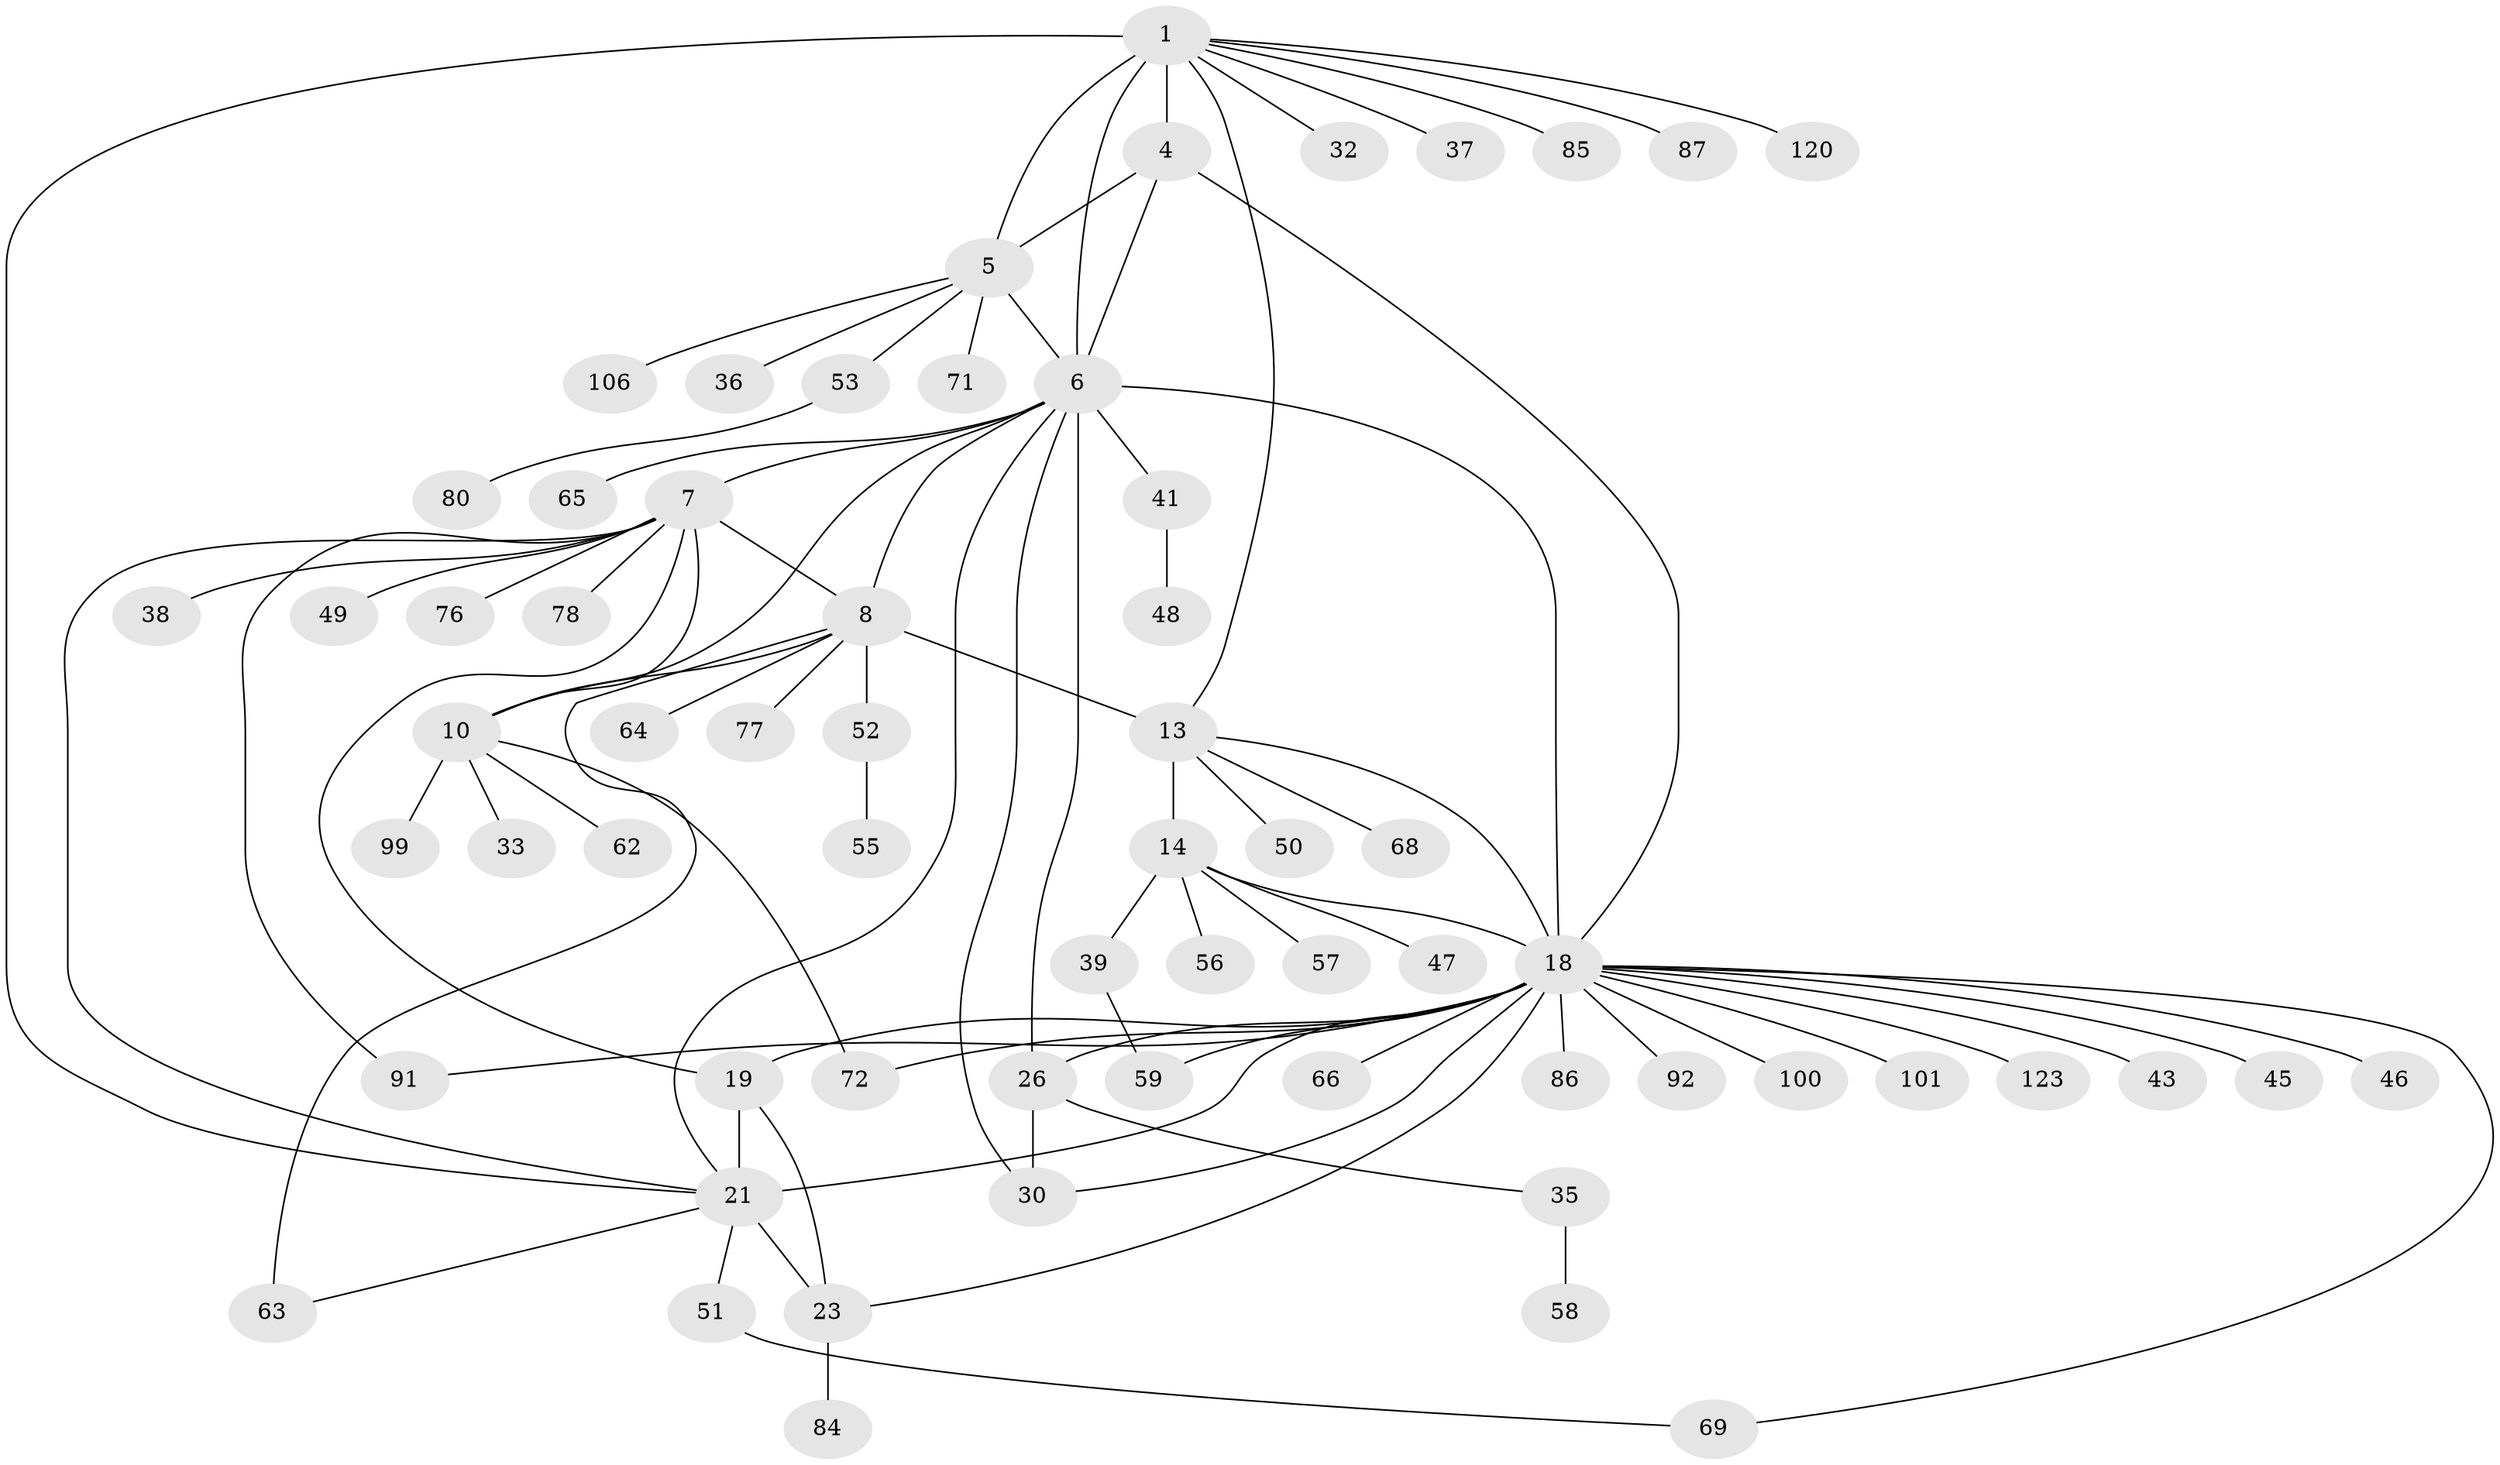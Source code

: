 // original degree distribution, {7: 0.05555555555555555, 6: 0.05555555555555555, 9: 0.007936507936507936, 12: 0.015873015873015872, 11: 0.023809523809523808, 10: 0.023809523809523808, 8: 0.031746031746031744, 14: 0.007936507936507936, 5: 0.015873015873015872, 13: 0.007936507936507936, 2: 0.1349206349206349, 1: 0.5952380952380952, 4: 0.015873015873015872, 3: 0.007936507936507936}
// Generated by graph-tools (version 1.1) at 2025/15/03/09/25 04:15:51]
// undirected, 63 vertices, 87 edges
graph export_dot {
graph [start="1"]
  node [color=gray90,style=filled];
  1 [super="+2"];
  4;
  5 [super="+95+105+116"];
  6 [super="+9"];
  7 [super="+12"];
  8;
  10 [super="+11+110+34"];
  13 [super="+17+108+16"];
  14 [super="+15+82"];
  18 [super="+20+27"];
  19 [super="+22+102+121"];
  21 [super="+122+24"];
  23 [super="+40"];
  26;
  30 [super="+60+73"];
  32;
  33;
  35;
  36;
  37;
  38 [super="+75"];
  39 [super="+107+124"];
  41 [super="+67+111+94"];
  43;
  45;
  46;
  47 [super="+79"];
  48;
  49;
  50;
  51;
  52;
  53;
  55;
  56;
  57 [super="+112"];
  58;
  59;
  62;
  63 [super="+98+70"];
  64;
  65;
  66;
  68;
  69;
  71;
  72;
  76;
  77 [super="+88"];
  78;
  80;
  84;
  85;
  86;
  87;
  91;
  92;
  99;
  100;
  101;
  106 [super="+114"];
  120;
  123;
  1 -- 4 [weight=3];
  1 -- 5 [weight=3];
  1 -- 6 [weight=3];
  1 -- 13;
  1 -- 21;
  1 -- 32;
  1 -- 37;
  1 -- 85;
  1 -- 87;
  1 -- 120;
  4 -- 5;
  4 -- 6;
  4 -- 18;
  5 -- 6;
  5 -- 36;
  5 -- 53;
  5 -- 71;
  5 -- 106;
  6 -- 65;
  6 -- 7 [weight=2];
  6 -- 8;
  6 -- 41;
  6 -- 10 [weight=2];
  6 -- 18 [weight=5];
  6 -- 21;
  6 -- 26 [weight=2];
  6 -- 30 [weight=2];
  7 -- 8 [weight=2];
  7 -- 10 [weight=4];
  7 -- 38;
  7 -- 49;
  7 -- 76;
  7 -- 78;
  7 -- 91;
  7 -- 19;
  7 -- 21;
  8 -- 10 [weight=2];
  8 -- 52;
  8 -- 63;
  8 -- 64;
  8 -- 77;
  8 -- 13;
  10 -- 33;
  10 -- 99;
  10 -- 72;
  10 -- 62;
  13 -- 14 [weight=6];
  13 -- 18 [weight=3];
  13 -- 68;
  13 -- 50;
  14 -- 18 [weight=2];
  14 -- 39;
  14 -- 47;
  14 -- 56;
  14 -- 57;
  18 -- 43;
  18 -- 46;
  18 -- 86;
  18 -- 123;
  18 -- 19 [weight=2];
  18 -- 21 [weight=2];
  18 -- 23;
  18 -- 45;
  18 -- 66;
  18 -- 100;
  18 -- 101;
  18 -- 69;
  18 -- 72;
  18 -- 59;
  18 -- 26 [weight=2];
  18 -- 91;
  18 -- 92;
  18 -- 30 [weight=2];
  19 -- 21 [weight=4];
  19 -- 23 [weight=2];
  21 -- 23 [weight=2];
  21 -- 51;
  21 -- 63;
  23 -- 84;
  26 -- 30;
  26 -- 35;
  35 -- 58;
  39 -- 59;
  41 -- 48;
  51 -- 69;
  52 -- 55;
  53 -- 80;
}
